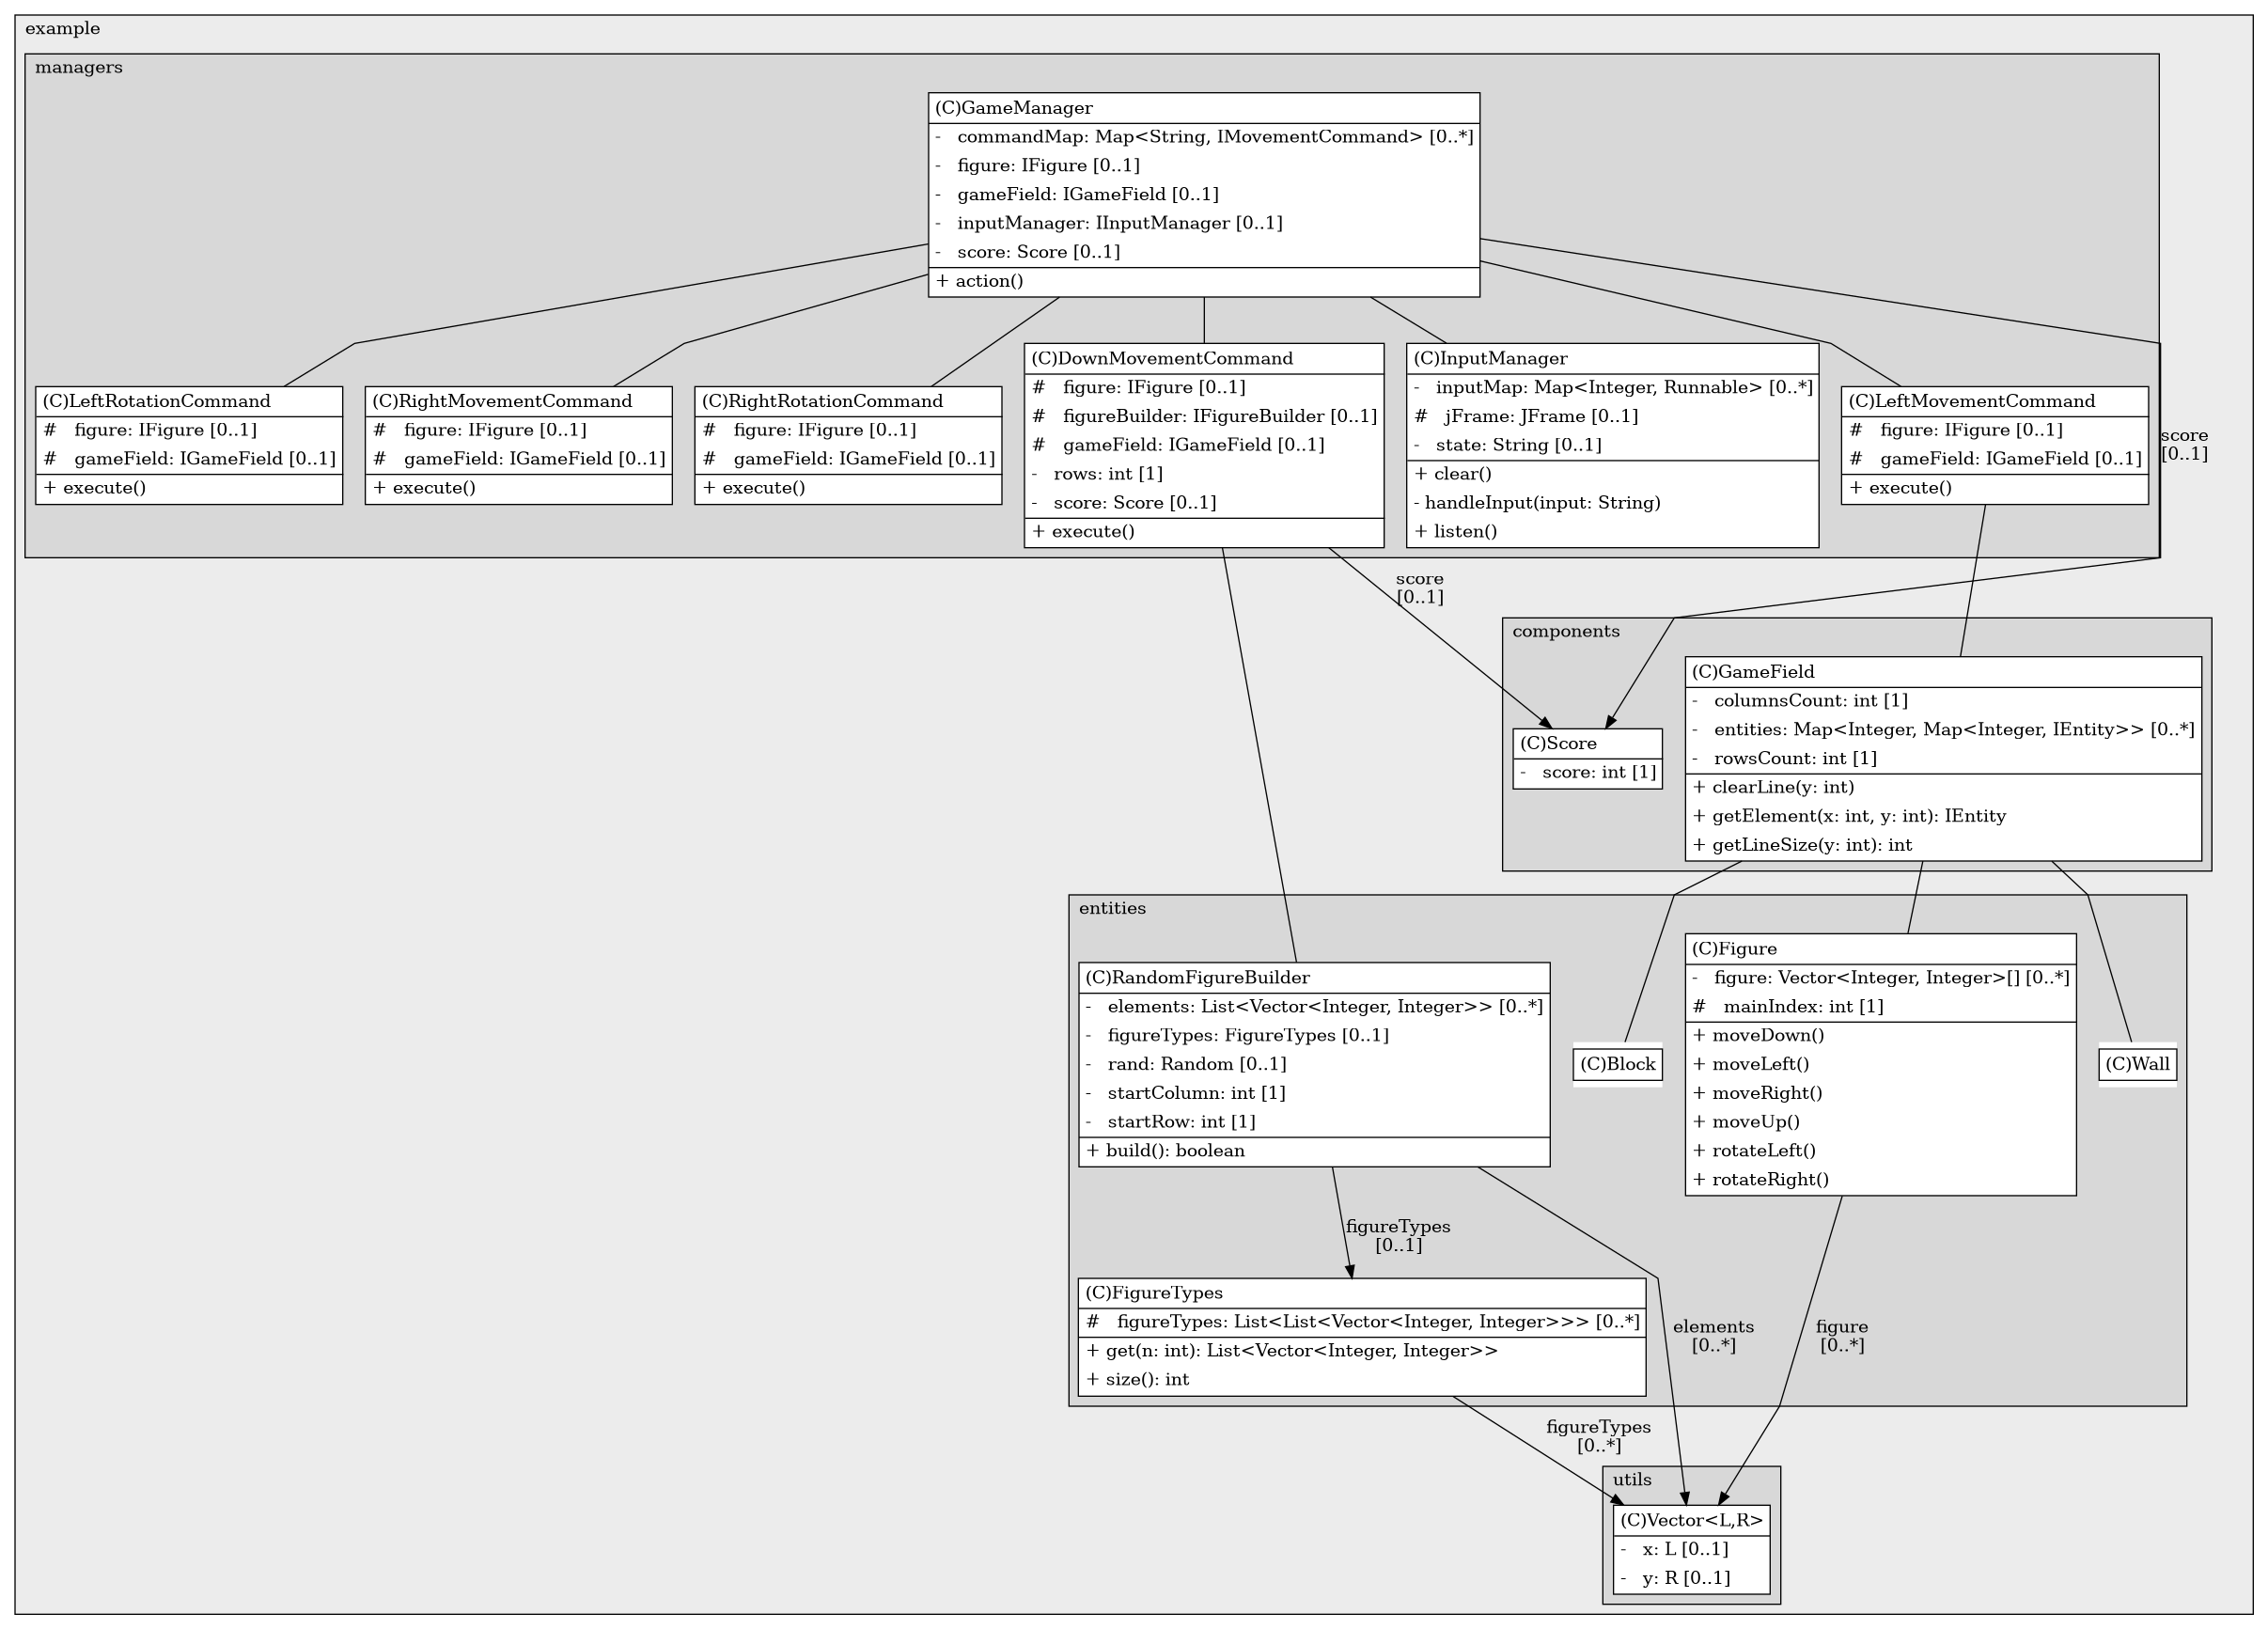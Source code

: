 @startuml

/' diagram meta data start
config=StructureConfiguration;
{
  "projectClassification": {
    "searchMode": "OpenProject", // OpenProject, AllProjects
    "includedProjects": "",
    "pathEndKeywords": "*.impl",
    "isClientPath": "",
    "isClientName": "",
    "isTestPath": "",
    "isTestName": "",
    "isMappingPath": "",
    "isMappingName": "",
    "isDataAccessPath": "",
    "isDataAccessName": "",
    "isDataStructurePath": "",
    "isDataStructureName": "",
    "isInterfaceStructuresPath": "",
    "isInterfaceStructuresName": "",
    "isEntryPointPath": "",
    "isEntryPointName": "",
    "treatFinalFieldsAsMandatory": false
  },
  "graphRestriction": {
    "classPackageExcludeFilter": "",
    "classPackageIncludeFilter": "",
    "classNameExcludeFilter": "",
    "classNameIncludeFilter": "",
    "methodNameExcludeFilter": "",
    "methodNameIncludeFilter": "",
    "removeByInheritance": "", // inheritance/annotation based filtering is done in a second step
    "removeByAnnotation": "",
    "removeByClassPackage": "", // cleanup the graph after inheritance/annotation based filtering is done
    "removeByClassName": "",
    "cutMappings": false,
    "cutEnum": true,
    "cutTests": true,
    "cutClient": true,
    "cutDataAccess": false,
    "cutInterfaceStructures": false,
    "cutDataStructures": false,
    "cutGetterAndSetter": true,
    "cutConstructors": true
  },
  "graphTraversal": {
    "forwardDepth": 6,
    "backwardDepth": 6,
    "classPackageExcludeFilter": "",
    "classPackageIncludeFilter": "",
    "classNameExcludeFilter": "",
    "classNameIncludeFilter": "",
    "methodNameExcludeFilter": "",
    "methodNameIncludeFilter": "",
    "hideMappings": false,
    "hideDataStructures": false,
    "hidePrivateMethods": true,
    "hideInterfaceCalls": true, // indirection: implementation -> interface (is hidden) -> implementation
    "onlyShowApplicationEntryPoints": false, // root node is included
    "useMethodCallsForStructureDiagram": "ForwardOnly" // ForwardOnly, BothDirections, No
  },
  "details": {
    "aggregation": "GroupByClass", // ByClass, GroupByClass, None
    "showClassGenericTypes": true,
    "showMethods": true,
    "showMethodParameterNames": true,
    "showMethodParameterTypes": true,
    "showMethodReturnType": true,
    "showPackageLevels": 2,
    "showDetailedClassStructure": true
  },
  "rootClass": "org.example.managers.gameManager.GameManager",
  "extensionCallbackMethod": "" // qualified.class.name#methodName - signature: public static String method(String)
}
diagram meta data end '/



digraph g {
    rankdir="TB"
    splines=polyline
    

'nodes 
subgraph cluster_1322970774 { 
   	label=example
	labeljust=l
	fillcolor="#ececec"
	style=filled
   
   subgraph cluster_130996013 { 
   	label=utils
	labeljust=l
	fillcolor="#d8d8d8"
	style=filled
   
   Vector831316387[
	label=<<TABLE BORDER="1" CELLBORDER="0" CELLPADDING="4" CELLSPACING="0">
<TR><TD ALIGN="LEFT" >(C)Vector&lt;L,R&gt;</TD></TR>
<HR/>
<TR><TD ALIGN="LEFT" >-   x: L [0..1]</TD></TR>
<TR><TD ALIGN="LEFT" >-   y: R [0..1]</TD></TR>
</TABLE>>
	style=filled
	margin=0
	shape=plaintext
	fillcolor="#FFFFFF"
];
} 

subgraph cluster_161013819 { 
   	label=entities
	labeljust=l
	fillcolor="#d8d8d8"
	style=filled
   
   Block1867875953[
	label=<<TABLE BORDER="1" CELLBORDER="0" CELLPADDING="4" CELLSPACING="0">
<TR><TD ALIGN="LEFT" >(C)Block</TD></TR>
</TABLE>>
	style=filled
	margin=0
	shape=plaintext
	fillcolor="#FFFFFF"
];

Figure428300253[
	label=<<TABLE BORDER="1" CELLBORDER="0" CELLPADDING="4" CELLSPACING="0">
<TR><TD ALIGN="LEFT" >(C)Figure</TD></TR>
<HR/>
<TR><TD ALIGN="LEFT" >-   figure: Vector&lt;Integer, Integer&gt;[] [0..*]</TD></TR>
<TR><TD ALIGN="LEFT" >#   mainIndex: int [1]</TD></TR>
<HR/>
<TR><TD ALIGN="LEFT" >+ moveDown()</TD></TR>
<TR><TD ALIGN="LEFT" >+ moveLeft()</TD></TR>
<TR><TD ALIGN="LEFT" >+ moveRight()</TD></TR>
<TR><TD ALIGN="LEFT" >+ moveUp()</TD></TR>
<TR><TD ALIGN="LEFT" >+ rotateLeft()</TD></TR>
<TR><TD ALIGN="LEFT" >+ rotateRight()</TD></TR>
</TABLE>>
	style=filled
	margin=0
	shape=plaintext
	fillcolor="#FFFFFF"
];

FigureTypes35351449[
	label=<<TABLE BORDER="1" CELLBORDER="0" CELLPADDING="4" CELLSPACING="0">
<TR><TD ALIGN="LEFT" >(C)FigureTypes</TD></TR>
<HR/>
<TR><TD ALIGN="LEFT" >#   figureTypes: List&lt;List&lt;Vector&lt;Integer, Integer&gt;&gt;&gt; [0..*]</TD></TR>
<HR/>
<TR><TD ALIGN="LEFT" >+ get(n: int): List&lt;Vector&lt;Integer, Integer&gt;&gt;</TD></TR>
<TR><TD ALIGN="LEFT" >+ size(): int</TD></TR>
</TABLE>>
	style=filled
	margin=0
	shape=plaintext
	fillcolor="#FFFFFF"
];

RandomFigureBuilder35351449[
	label=<<TABLE BORDER="1" CELLBORDER="0" CELLPADDING="4" CELLSPACING="0">
<TR><TD ALIGN="LEFT" >(C)RandomFigureBuilder</TD></TR>
<HR/>
<TR><TD ALIGN="LEFT" >-   elements: List&lt;Vector&lt;Integer, Integer&gt;&gt; [0..*]</TD></TR>
<TR><TD ALIGN="LEFT" >-   figureTypes: FigureTypes [0..1]</TD></TR>
<TR><TD ALIGN="LEFT" >-   rand: Random [0..1]</TD></TR>
<TR><TD ALIGN="LEFT" >-   startColumn: int [1]</TD></TR>
<TR><TD ALIGN="LEFT" >-   startRow: int [1]</TD></TR>
<HR/>
<TR><TD ALIGN="LEFT" >+ build(): boolean</TD></TR>
</TABLE>>
	style=filled
	margin=0
	shape=plaintext
	fillcolor="#FFFFFF"
];

Wall1867875953[
	label=<<TABLE BORDER="1" CELLBORDER="0" CELLPADDING="4" CELLSPACING="0">
<TR><TD ALIGN="LEFT" >(C)Wall</TD></TR>
</TABLE>>
	style=filled
	margin=0
	shape=plaintext
	fillcolor="#FFFFFF"
];
} 

subgraph cluster_2064367210 { 
   	label=managers
	labeljust=l
	fillcolor="#d8d8d8"
	style=filled
   
   DownMovementCommand1778967044[
	label=<<TABLE BORDER="1" CELLBORDER="0" CELLPADDING="4" CELLSPACING="0">
<TR><TD ALIGN="LEFT" >(C)DownMovementCommand</TD></TR>
<HR/>
<TR><TD ALIGN="LEFT" >#   figure: IFigure [0..1]</TD></TR>
<TR><TD ALIGN="LEFT" >#   figureBuilder: IFigureBuilder [0..1]</TD></TR>
<TR><TD ALIGN="LEFT" >#   gameField: IGameField [0..1]</TD></TR>
<TR><TD ALIGN="LEFT" >-   rows: int [1]</TD></TR>
<TR><TD ALIGN="LEFT" >-   score: Score [0..1]</TD></TR>
<HR/>
<TR><TD ALIGN="LEFT" >+ execute()</TD></TR>
</TABLE>>
	style=filled
	margin=0
	shape=plaintext
	fillcolor="#FFFFFF"
];

GameManager574125919[
	label=<<TABLE BORDER="1" CELLBORDER="0" CELLPADDING="4" CELLSPACING="0">
<TR><TD ALIGN="LEFT" >(C)GameManager</TD></TR>
<HR/>
<TR><TD ALIGN="LEFT" >-   commandMap: Map&lt;String, IMovementCommand&gt; [0..*]</TD></TR>
<TR><TD ALIGN="LEFT" >-   figure: IFigure [0..1]</TD></TR>
<TR><TD ALIGN="LEFT" >-   gameField: IGameField [0..1]</TD></TR>
<TR><TD ALIGN="LEFT" >-   inputManager: IInputManager [0..1]</TD></TR>
<TR><TD ALIGN="LEFT" >-   score: Score [0..1]</TD></TR>
<HR/>
<TR><TD ALIGN="LEFT" >+ action()</TD></TR>
</TABLE>>
	style=filled
	margin=0
	shape=plaintext
	fillcolor="#FFFFFF"
];

InputManager1089418269[
	label=<<TABLE BORDER="1" CELLBORDER="0" CELLPADDING="4" CELLSPACING="0">
<TR><TD ALIGN="LEFT" >(C)InputManager</TD></TR>
<HR/>
<TR><TD ALIGN="LEFT" >-   inputMap: Map&lt;Integer, Runnable&gt; [0..*]</TD></TR>
<TR><TD ALIGN="LEFT" >#   jFrame: JFrame [0..1]</TD></TR>
<TR><TD ALIGN="LEFT" >-   state: String [0..1]</TD></TR>
<HR/>
<TR><TD ALIGN="LEFT" >+ clear()</TD></TR>
<TR><TD ALIGN="LEFT" >- handleInput(input: String)</TD></TR>
<TR><TD ALIGN="LEFT" >+ listen()</TD></TR>
</TABLE>>
	style=filled
	margin=0
	shape=plaintext
	fillcolor="#FFFFFF"
];

LeftMovementCommand1778967044[
	label=<<TABLE BORDER="1" CELLBORDER="0" CELLPADDING="4" CELLSPACING="0">
<TR><TD ALIGN="LEFT" >(C)LeftMovementCommand</TD></TR>
<HR/>
<TR><TD ALIGN="LEFT" >#   figure: IFigure [0..1]</TD></TR>
<TR><TD ALIGN="LEFT" >#   gameField: IGameField [0..1]</TD></TR>
<HR/>
<TR><TD ALIGN="LEFT" >+ execute()</TD></TR>
</TABLE>>
	style=filled
	margin=0
	shape=plaintext
	fillcolor="#FFFFFF"
];

LeftRotationCommand1778967044[
	label=<<TABLE BORDER="1" CELLBORDER="0" CELLPADDING="4" CELLSPACING="0">
<TR><TD ALIGN="LEFT" >(C)LeftRotationCommand</TD></TR>
<HR/>
<TR><TD ALIGN="LEFT" >#   figure: IFigure [0..1]</TD></TR>
<TR><TD ALIGN="LEFT" >#   gameField: IGameField [0..1]</TD></TR>
<HR/>
<TR><TD ALIGN="LEFT" >+ execute()</TD></TR>
</TABLE>>
	style=filled
	margin=0
	shape=plaintext
	fillcolor="#FFFFFF"
];

RightMovementCommand1778967044[
	label=<<TABLE BORDER="1" CELLBORDER="0" CELLPADDING="4" CELLSPACING="0">
<TR><TD ALIGN="LEFT" >(C)RightMovementCommand</TD></TR>
<HR/>
<TR><TD ALIGN="LEFT" >#   figure: IFigure [0..1]</TD></TR>
<TR><TD ALIGN="LEFT" >#   gameField: IGameField [0..1]</TD></TR>
<HR/>
<TR><TD ALIGN="LEFT" >+ execute()</TD></TR>
</TABLE>>
	style=filled
	margin=0
	shape=plaintext
	fillcolor="#FFFFFF"
];

RightRotationCommand1778967044[
	label=<<TABLE BORDER="1" CELLBORDER="0" CELLPADDING="4" CELLSPACING="0">
<TR><TD ALIGN="LEFT" >(C)RightRotationCommand</TD></TR>
<HR/>
<TR><TD ALIGN="LEFT" >#   figure: IFigure [0..1]</TD></TR>
<TR><TD ALIGN="LEFT" >#   gameField: IGameField [0..1]</TD></TR>
<HR/>
<TR><TD ALIGN="LEFT" >+ execute()</TD></TR>
</TABLE>>
	style=filled
	margin=0
	shape=plaintext
	fillcolor="#FFFFFF"
];
} 

subgraph cluster_934373914 { 
   	label=components
	labeljust=l
	fillcolor="#d8d8d8"
	style=filled
   
   GameField227634206[
	label=<<TABLE BORDER="1" CELLBORDER="0" CELLPADDING="4" CELLSPACING="0">
<TR><TD ALIGN="LEFT" >(C)GameField</TD></TR>
<HR/>
<TR><TD ALIGN="LEFT" >-   columnsCount: int [1]</TD></TR>
<TR><TD ALIGN="LEFT" >-   entities: Map&lt;Integer, Map&lt;Integer, IEntity&gt;&gt; [0..*]</TD></TR>
<TR><TD ALIGN="LEFT" >-   rowsCount: int [1]</TD></TR>
<HR/>
<TR><TD ALIGN="LEFT" >+ clearLine(y: int)</TD></TR>
<TR><TD ALIGN="LEFT" >+ getElement(x: int, y: int): IEntity</TD></TR>
<TR><TD ALIGN="LEFT" >+ getLineSize(y: int): int</TD></TR>
</TABLE>>
	style=filled
	margin=0
	shape=plaintext
	fillcolor="#FFFFFF"
];

Score1317370212[
	label=<<TABLE BORDER="1" CELLBORDER="0" CELLPADDING="4" CELLSPACING="0">
<TR><TD ALIGN="LEFT" >(C)Score</TD></TR>
<HR/>
<TR><TD ALIGN="LEFT" >-   score: int [1]</TD></TR>
</TABLE>>
	style=filled
	margin=0
	shape=plaintext
	fillcolor="#FFFFFF"
];
} 
} 

'edges    
DownMovementCommand1778967044 -> RandomFigureBuilder35351449[arrowhead=none];
DownMovementCommand1778967044 -> Score1317370212[label="score
[0..1]"];
Figure428300253 -> Vector831316387[label="figure
[0..*]"];
FigureTypes35351449 -> Vector831316387[label="figureTypes
[0..*]"];
GameField227634206 -> Block1867875953[arrowhead=none];
GameField227634206 -> Figure428300253[arrowhead=none];
GameField227634206 -> Wall1867875953[arrowhead=none];
GameManager574125919 -> DownMovementCommand1778967044[arrowhead=none];
GameManager574125919 -> InputManager1089418269[arrowhead=none];
GameManager574125919 -> LeftMovementCommand1778967044[arrowhead=none];
GameManager574125919 -> LeftRotationCommand1778967044[arrowhead=none];
GameManager574125919 -> RightMovementCommand1778967044[arrowhead=none];
GameManager574125919 -> RightRotationCommand1778967044[arrowhead=none];
GameManager574125919 -> Score1317370212[label="score
[0..1]"];
LeftMovementCommand1778967044 -> GameField227634206[arrowhead=none];
RandomFigureBuilder35351449 -> FigureTypes35351449[label="figureTypes
[0..1]"];
RandomFigureBuilder35351449 -> Vector831316387[label="elements
[0..*]"];
    
}
@enduml